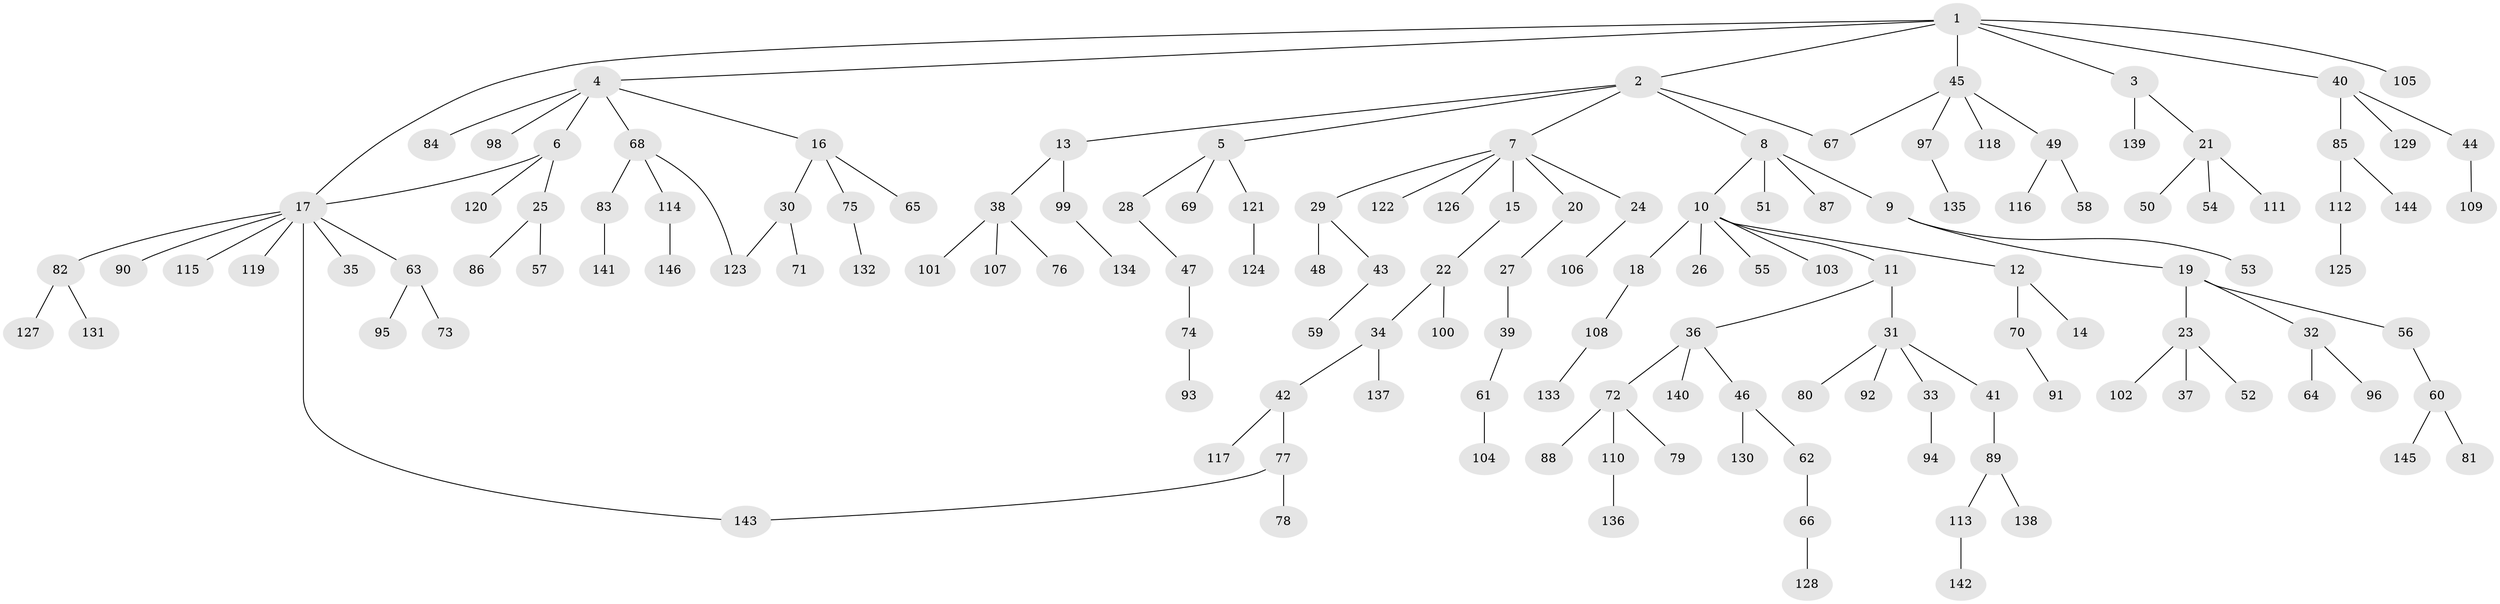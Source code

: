 // Generated by graph-tools (version 1.1) at 2025/34/03/09/25 02:34:08]
// undirected, 146 vertices, 149 edges
graph export_dot {
graph [start="1"]
  node [color=gray90,style=filled];
  1;
  2;
  3;
  4;
  5;
  6;
  7;
  8;
  9;
  10;
  11;
  12;
  13;
  14;
  15;
  16;
  17;
  18;
  19;
  20;
  21;
  22;
  23;
  24;
  25;
  26;
  27;
  28;
  29;
  30;
  31;
  32;
  33;
  34;
  35;
  36;
  37;
  38;
  39;
  40;
  41;
  42;
  43;
  44;
  45;
  46;
  47;
  48;
  49;
  50;
  51;
  52;
  53;
  54;
  55;
  56;
  57;
  58;
  59;
  60;
  61;
  62;
  63;
  64;
  65;
  66;
  67;
  68;
  69;
  70;
  71;
  72;
  73;
  74;
  75;
  76;
  77;
  78;
  79;
  80;
  81;
  82;
  83;
  84;
  85;
  86;
  87;
  88;
  89;
  90;
  91;
  92;
  93;
  94;
  95;
  96;
  97;
  98;
  99;
  100;
  101;
  102;
  103;
  104;
  105;
  106;
  107;
  108;
  109;
  110;
  111;
  112;
  113;
  114;
  115;
  116;
  117;
  118;
  119;
  120;
  121;
  122;
  123;
  124;
  125;
  126;
  127;
  128;
  129;
  130;
  131;
  132;
  133;
  134;
  135;
  136;
  137;
  138;
  139;
  140;
  141;
  142;
  143;
  144;
  145;
  146;
  1 -- 2;
  1 -- 3;
  1 -- 4;
  1 -- 17;
  1 -- 40;
  1 -- 45;
  1 -- 105;
  2 -- 5;
  2 -- 7;
  2 -- 8;
  2 -- 13;
  2 -- 67;
  3 -- 21;
  3 -- 139;
  4 -- 6;
  4 -- 16;
  4 -- 68;
  4 -- 84;
  4 -- 98;
  5 -- 28;
  5 -- 69;
  5 -- 121;
  6 -- 25;
  6 -- 120;
  6 -- 17;
  7 -- 15;
  7 -- 20;
  7 -- 24;
  7 -- 29;
  7 -- 122;
  7 -- 126;
  8 -- 9;
  8 -- 10;
  8 -- 51;
  8 -- 87;
  9 -- 19;
  9 -- 53;
  10 -- 11;
  10 -- 12;
  10 -- 18;
  10 -- 26;
  10 -- 55;
  10 -- 103;
  11 -- 31;
  11 -- 36;
  12 -- 14;
  12 -- 70;
  13 -- 38;
  13 -- 99;
  15 -- 22;
  16 -- 30;
  16 -- 65;
  16 -- 75;
  17 -- 35;
  17 -- 63;
  17 -- 82;
  17 -- 90;
  17 -- 115;
  17 -- 119;
  17 -- 143;
  18 -- 108;
  19 -- 23;
  19 -- 32;
  19 -- 56;
  20 -- 27;
  21 -- 50;
  21 -- 54;
  21 -- 111;
  22 -- 34;
  22 -- 100;
  23 -- 37;
  23 -- 52;
  23 -- 102;
  24 -- 106;
  25 -- 57;
  25 -- 86;
  27 -- 39;
  28 -- 47;
  29 -- 43;
  29 -- 48;
  30 -- 71;
  30 -- 123;
  31 -- 33;
  31 -- 41;
  31 -- 80;
  31 -- 92;
  32 -- 64;
  32 -- 96;
  33 -- 94;
  34 -- 42;
  34 -- 137;
  36 -- 46;
  36 -- 72;
  36 -- 140;
  38 -- 76;
  38 -- 101;
  38 -- 107;
  39 -- 61;
  40 -- 44;
  40 -- 85;
  40 -- 129;
  41 -- 89;
  42 -- 77;
  42 -- 117;
  43 -- 59;
  44 -- 109;
  45 -- 49;
  45 -- 97;
  45 -- 118;
  45 -- 67;
  46 -- 62;
  46 -- 130;
  47 -- 74;
  49 -- 58;
  49 -- 116;
  56 -- 60;
  60 -- 81;
  60 -- 145;
  61 -- 104;
  62 -- 66;
  63 -- 73;
  63 -- 95;
  66 -- 128;
  68 -- 83;
  68 -- 114;
  68 -- 123;
  70 -- 91;
  72 -- 79;
  72 -- 88;
  72 -- 110;
  74 -- 93;
  75 -- 132;
  77 -- 78;
  77 -- 143;
  82 -- 127;
  82 -- 131;
  83 -- 141;
  85 -- 112;
  85 -- 144;
  89 -- 113;
  89 -- 138;
  97 -- 135;
  99 -- 134;
  108 -- 133;
  110 -- 136;
  112 -- 125;
  113 -- 142;
  114 -- 146;
  121 -- 124;
}
